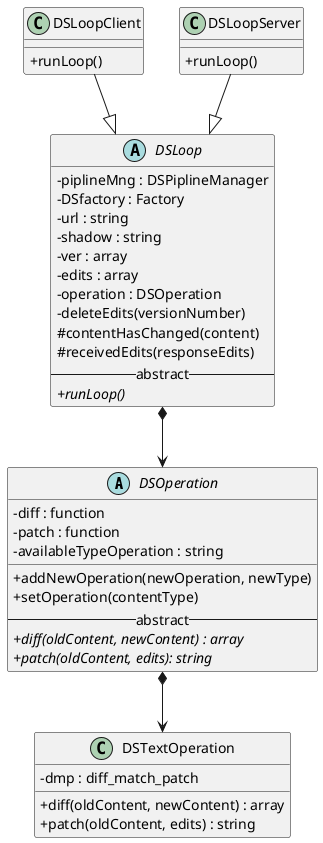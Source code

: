 @startuml
skinparam classAttributeIconSize 0


abstract class DSOperation {
-diff : function
-patch : function
-availableTypeOperation : string
__
+addNewOperation(newOperation, newType) 
+setOperation(contentType)
--abstract--
{abstract}+diff(oldContent, newContent) : array
{abstract}+patch(oldContent, edits): string
}

class DSTextOperation{
-dmp : diff_match_patch
+diff(oldContent, newContent) : array
+patch(oldContent, edits) : string
}

abstract class DSLoop{
-piplineMng : DSPiplineManager
-DSfactory : Factory
-url : string
-shadow : string
-ver : array
-edits : array
-operation : DSOperation
-deleteEdits(versionNumber)
#contentHasChanged(content)
#receivedEdits(responseEdits)
--abstract--
{abstract}+runLoop()
}

class DSLoopClient {
+runLoop()
}

class DSLoopServer {
+runLoop()
}

DSLoop *--> DSOperation
DSLoopClient --|> DSLoop
DSLoopServer --|> DSLoop

DSOperation *-->  DSTextOperation

@enduml
